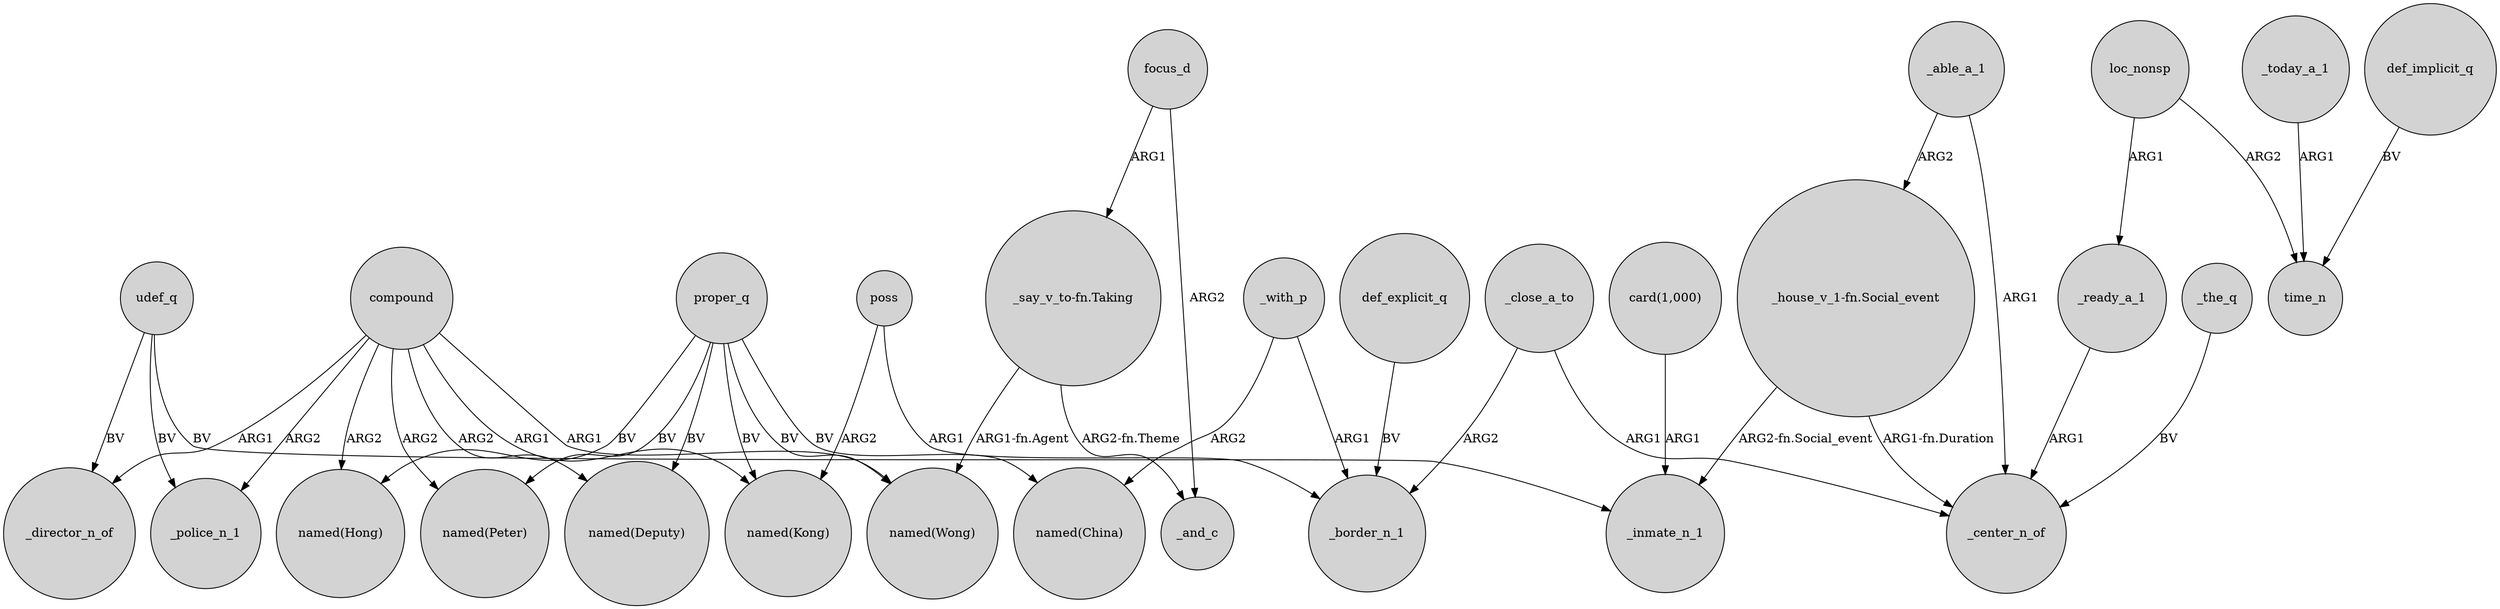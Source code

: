 digraph {
	node [shape=circle style=filled]
	udef_q -> _director_n_of [label=BV]
	"_house_v_1-fn.Social_event" -> _inmate_n_1 [label="ARG2-fn.Social_event"]
	compound -> "named(Deputy)" [label=ARG2]
	focus_d -> "_say_v_to-fn.Taking" [label=ARG1]
	proper_q -> "named(Peter)" [label=BV]
	"_say_v_to-fn.Taking" -> _and_c [label="ARG2-fn.Theme"]
	_able_a_1 -> _center_n_of [label=ARG1]
	proper_q -> "named(Deputy)" [label=BV]
	"_say_v_to-fn.Taking" -> "named(Wong)" [label="ARG1-fn.Agent"]
	_with_p -> _border_n_1 [label=ARG1]
	compound -> "named(Wong)" [label=ARG1]
	"card(1,000)" -> _inmate_n_1 [label=ARG1]
	_with_p -> "named(China)" [label=ARG2]
	_close_a_to -> _center_n_of [label=ARG1]
	udef_q -> _police_n_1 [label=BV]
	poss -> _border_n_1 [label=ARG1]
	_the_q -> _center_n_of [label=BV]
	compound -> "named(Peter)" [label=ARG2]
	def_explicit_q -> _border_n_1 [label=BV]
	proper_q -> "named(Kong)" [label=BV]
	udef_q -> _inmate_n_1 [label=BV]
	compound -> "named(Hong)" [label=ARG2]
	compound -> "named(Kong)" [label=ARG1]
	"_house_v_1-fn.Social_event" -> _center_n_of [label="ARG1-fn.Duration"]
	_ready_a_1 -> _center_n_of [label=ARG1]
	_today_a_1 -> time_n [label=ARG1]
	proper_q -> "named(China)" [label=BV]
	compound -> _director_n_of [label=ARG1]
	loc_nonsp -> time_n [label=ARG2]
	_able_a_1 -> "_house_v_1-fn.Social_event" [label=ARG2]
	compound -> _police_n_1 [label=ARG2]
	loc_nonsp -> _ready_a_1 [label=ARG1]
	poss -> "named(Kong)" [label=ARG2]
	proper_q -> "named(Hong)" [label=BV]
	_close_a_to -> _border_n_1 [label=ARG2]
	def_implicit_q -> time_n [label=BV]
	proper_q -> "named(Wong)" [label=BV]
	focus_d -> _and_c [label=ARG2]
}
